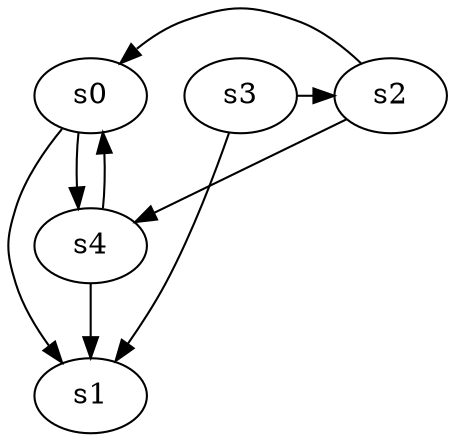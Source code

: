 digraph game_0733_complex_5 {
    s0 [name="s0", player=0, target=1];
    s1 [name="s1", player=1];
    s2 [name="s2", player=0];
    s3 [name="s3", player=0];
    s4 [name="s4", player=1, target=1];

    s0 -> s1 [constraint="time % 7 == 5"];
    s0 -> s4;
    s2 -> s0 [constraint="time % 2 == 0 || time % 5 == 1"];
    s2 -> s4 [constraint="time % 2 == 0 && time % 3 == 1"];
    s3 -> s1 [constraint="time % 2 == 1 && time % 5 == 4"];
    s3 -> s2 [constraint="time % 6 == 1"];
    s4 -> s0 [constraint="time == 0 || time == 1 || time == 11 || time == 17"];
    s4 -> s1;
}
